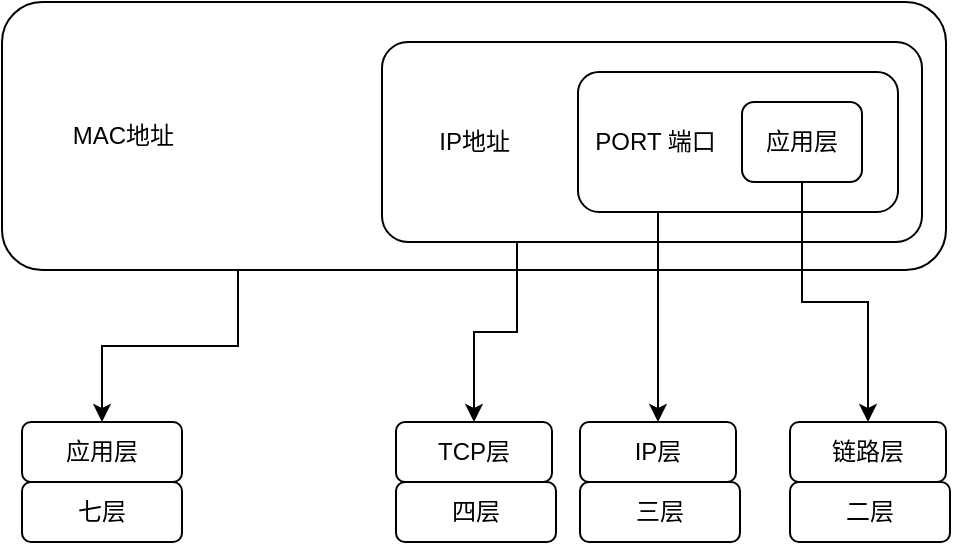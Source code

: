 <mxfile version="24.8.4">
  <diagram name="第 1 页" id="m2dObYod3vC3ta0hIUsG">
    <mxGraphModel dx="1158" dy="587" grid="1" gridSize="10" guides="1" tooltips="1" connect="1" arrows="1" fold="1" page="1" pageScale="1" pageWidth="1600" pageHeight="1200" math="0" shadow="0">
      <root>
        <mxCell id="0" />
        <mxCell id="1" parent="0" />
        <mxCell id="t_H4ScusPziJ7b-3OtiA-16" style="edgeStyle=orthogonalEdgeStyle;rounded=0;orthogonalLoop=1;jettySize=auto;html=1;exitX=0.25;exitY=1;exitDx=0;exitDy=0;entryX=0.5;entryY=0;entryDx=0;entryDy=0;" edge="1" parent="1" source="t_H4ScusPziJ7b-3OtiA-15" target="t_H4ScusPziJ7b-3OtiA-14">
          <mxGeometry relative="1" as="geometry" />
        </mxCell>
        <mxCell id="t_H4ScusPziJ7b-3OtiA-15" value="&amp;nbsp; &amp;nbsp; &amp;nbsp; &amp;nbsp; &amp;nbsp;&amp;nbsp;&lt;span style=&quot;text-align: center;&quot;&gt;MAC地址&lt;/span&gt;" style="rounded=1;whiteSpace=wrap;html=1;align=left;" vertex="1" parent="1">
          <mxGeometry x="70" y="160" width="472" height="134" as="geometry" />
        </mxCell>
        <mxCell id="t_H4ScusPziJ7b-3OtiA-12" style="edgeStyle=orthogonalEdgeStyle;rounded=0;orthogonalLoop=1;jettySize=auto;html=1;exitX=0.25;exitY=1;exitDx=0;exitDy=0;entryX=0.5;entryY=0;entryDx=0;entryDy=0;" edge="1" parent="1" source="t_H4ScusPziJ7b-3OtiA-5" target="t_H4ScusPziJ7b-3OtiA-11">
          <mxGeometry relative="1" as="geometry" />
        </mxCell>
        <mxCell id="t_H4ScusPziJ7b-3OtiA-5" value="&amp;nbsp; &amp;nbsp; &amp;nbsp; &amp;nbsp; IP地址" style="rounded=1;whiteSpace=wrap;html=1;arcSize=13;align=left;" vertex="1" parent="1">
          <mxGeometry x="260" y="180" width="270" height="100" as="geometry" />
        </mxCell>
        <mxCell id="t_H4ScusPziJ7b-3OtiA-10" style="edgeStyle=orthogonalEdgeStyle;rounded=0;orthogonalLoop=1;jettySize=auto;html=1;exitX=0.25;exitY=1;exitDx=0;exitDy=0;entryX=0.5;entryY=0;entryDx=0;entryDy=0;" edge="1" parent="1" source="t_H4ScusPziJ7b-3OtiA-4" target="t_H4ScusPziJ7b-3OtiA-9">
          <mxGeometry relative="1" as="geometry" />
        </mxCell>
        <mxCell id="t_H4ScusPziJ7b-3OtiA-4" value="&amp;nbsp; PORT 端口" style="rounded=1;whiteSpace=wrap;html=1;align=left;" vertex="1" parent="1">
          <mxGeometry x="358" y="195" width="160" height="70" as="geometry" />
        </mxCell>
        <mxCell id="t_H4ScusPziJ7b-3OtiA-13" style="edgeStyle=orthogonalEdgeStyle;rounded=0;orthogonalLoop=1;jettySize=auto;html=1;exitX=0.5;exitY=1;exitDx=0;exitDy=0;" edge="1" parent="1" source="t_H4ScusPziJ7b-3OtiA-3" target="t_H4ScusPziJ7b-3OtiA-7">
          <mxGeometry relative="1" as="geometry" />
        </mxCell>
        <mxCell id="t_H4ScusPziJ7b-3OtiA-3" value="&lt;span style=&quot;text-align: left;&quot;&gt;应用层&lt;/span&gt;" style="rounded=1;whiteSpace=wrap;html=1;" vertex="1" parent="1">
          <mxGeometry x="440" y="210" width="60" height="40" as="geometry" />
        </mxCell>
        <mxCell id="t_H4ScusPziJ7b-3OtiA-7" value="链路层" style="rounded=1;whiteSpace=wrap;html=1;" vertex="1" parent="1">
          <mxGeometry x="464" y="370" width="78" height="30" as="geometry" />
        </mxCell>
        <mxCell id="t_H4ScusPziJ7b-3OtiA-9" value="IP层" style="rounded=1;whiteSpace=wrap;html=1;" vertex="1" parent="1">
          <mxGeometry x="359" y="370" width="78" height="30" as="geometry" />
        </mxCell>
        <mxCell id="t_H4ScusPziJ7b-3OtiA-11" value="TCP层" style="rounded=1;whiteSpace=wrap;html=1;" vertex="1" parent="1">
          <mxGeometry x="267" y="370" width="78" height="30" as="geometry" />
        </mxCell>
        <mxCell id="t_H4ScusPziJ7b-3OtiA-14" value="应用层" style="rounded=1;whiteSpace=wrap;html=1;" vertex="1" parent="1">
          <mxGeometry x="80" y="370" width="80" height="30" as="geometry" />
        </mxCell>
        <mxCell id="t_H4ScusPziJ7b-3OtiA-29" value="七层" style="rounded=1;whiteSpace=wrap;html=1;" vertex="1" parent="1">
          <mxGeometry x="80" y="400" width="80" height="30" as="geometry" />
        </mxCell>
        <mxCell id="t_H4ScusPziJ7b-3OtiA-30" value="四层" style="rounded=1;whiteSpace=wrap;html=1;" vertex="1" parent="1">
          <mxGeometry x="267" y="400" width="80" height="30" as="geometry" />
        </mxCell>
        <mxCell id="t_H4ScusPziJ7b-3OtiA-31" value="三层" style="rounded=1;whiteSpace=wrap;html=1;" vertex="1" parent="1">
          <mxGeometry x="359" y="400" width="80" height="30" as="geometry" />
        </mxCell>
        <mxCell id="t_H4ScusPziJ7b-3OtiA-32" value="二层" style="rounded=1;whiteSpace=wrap;html=1;" vertex="1" parent="1">
          <mxGeometry x="464" y="400" width="80" height="30" as="geometry" />
        </mxCell>
      </root>
    </mxGraphModel>
  </diagram>
</mxfile>
